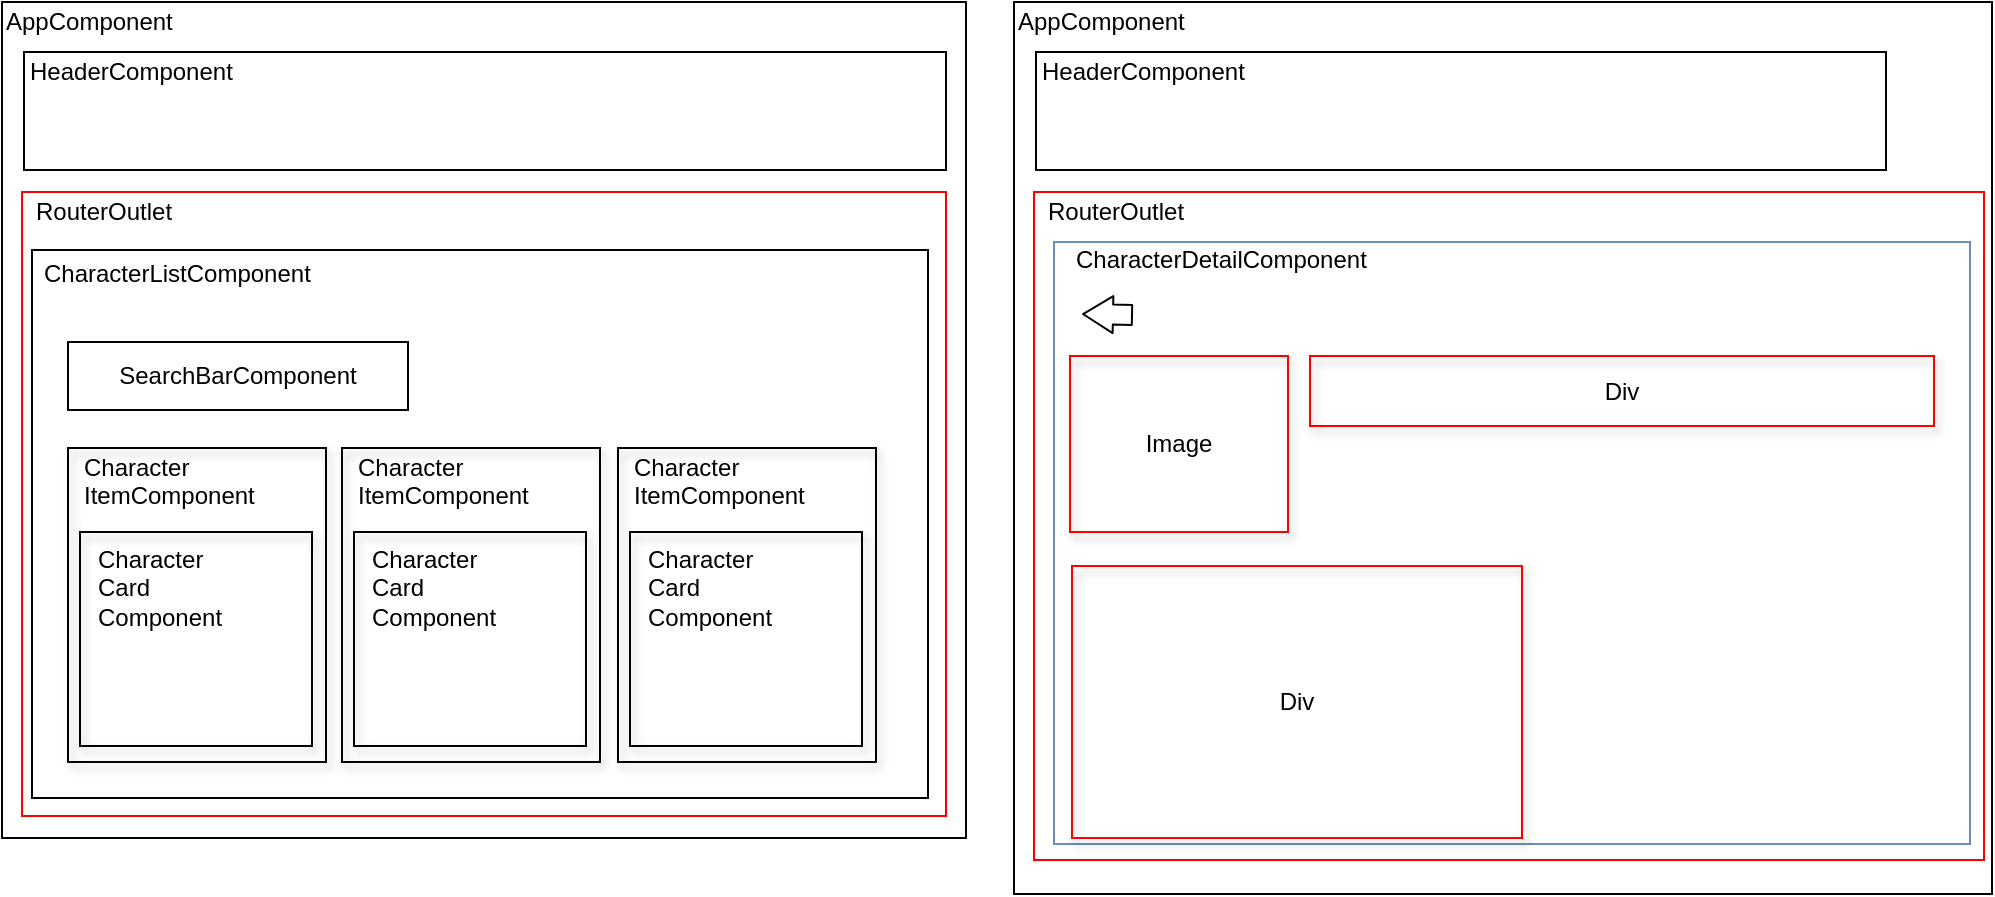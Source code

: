 <mxfile version="12.1.7" type="device" pages="1"><diagram id="VlyqF2_1Qcappz2tq1rm" name="Page-1"><mxGraphModel dx="1280" dy="1253" grid="0" gridSize="10" guides="1" tooltips="1" connect="1" arrows="1" fold="1" page="1" pageScale="1" pageWidth="1169" pageHeight="827" math="0" shadow="0"><root><mxCell id="0"/><mxCell id="1" parent="0"/><mxCell id="6hBh8JkdBpTCEi6uC13K-1" value="" style="rounded=0;whiteSpace=wrap;html=1;" vertex="1" parent="1"><mxGeometry x="12" y="19" width="482" height="418" as="geometry"/></mxCell><mxCell id="6hBh8JkdBpTCEi6uC13K-5" value="" style="rounded=0;whiteSpace=wrap;html=1;fillColor=none;strokeColor=#FF0000;" vertex="1" parent="1"><mxGeometry x="22" y="114" width="462" height="312" as="geometry"/></mxCell><mxCell id="6hBh8JkdBpTCEi6uC13K-55" value="" style="rounded=0;whiteSpace=wrap;html=1;" vertex="1" parent="1"><mxGeometry x="27" y="143" width="448" height="274" as="geometry"/></mxCell><mxCell id="6hBh8JkdBpTCEi6uC13K-2" value="AppComponent" style="text;html=1;resizable=0;points=[];autosize=1;align=left;verticalAlign=top;spacingTop=-4;" vertex="1" parent="1"><mxGeometry x="12" y="19" width="93" height="14" as="geometry"/></mxCell><mxCell id="6hBh8JkdBpTCEi6uC13K-3" value="" style="rounded=0;whiteSpace=wrap;html=1;" vertex="1" parent="1"><mxGeometry x="23" y="44" width="461" height="59" as="geometry"/></mxCell><mxCell id="6hBh8JkdBpTCEi6uC13K-4" value="HeaderComponent" style="text;html=1;resizable=0;points=[];autosize=1;align=left;verticalAlign=top;spacingTop=-4;" vertex="1" parent="1"><mxGeometry x="24" y="44" width="111" height="14" as="geometry"/></mxCell><mxCell id="6hBh8JkdBpTCEi6uC13K-6" value="RouterOutlet" style="text;html=1;resizable=0;points=[];autosize=1;align=left;verticalAlign=top;spacingTop=-4;" vertex="1" parent="1"><mxGeometry x="27" y="114" width="78" height="14" as="geometry"/></mxCell><mxCell id="6hBh8JkdBpTCEi6uC13K-8" value="CharacterListComponent" style="text;html=1;resizable=0;points=[];autosize=1;align=left;verticalAlign=top;spacingTop=-4;" vertex="1" parent="1"><mxGeometry x="31" y="145" width="143" height="14" as="geometry"/></mxCell><mxCell id="6hBh8JkdBpTCEi6uC13K-9" value="" style="rounded=0;whiteSpace=wrap;html=1;strokeColor=#000000;fillColor=none;shadow=1;" vertex="1" parent="1"><mxGeometry x="45" y="242" width="129" height="157" as="geometry"/></mxCell><mxCell id="6hBh8JkdBpTCEi6uC13K-14" value="SearchBarComponent" style="rounded=0;whiteSpace=wrap;html=1;strokeColor=#000000;fillColor=none;" vertex="1" parent="1"><mxGeometry x="45" y="189" width="170" height="34" as="geometry"/></mxCell><mxCell id="6hBh8JkdBpTCEi6uC13K-18" value="" style="rounded=0;whiteSpace=wrap;html=1;" vertex="1" parent="1"><mxGeometry x="518" y="19" width="489" height="446" as="geometry"/></mxCell><mxCell id="6hBh8JkdBpTCEi6uC13K-19" value="AppComponent" style="text;html=1;resizable=0;points=[];autosize=1;align=left;verticalAlign=top;spacingTop=-4;" vertex="1" parent="1"><mxGeometry x="518" y="19" width="93" height="14" as="geometry"/></mxCell><mxCell id="6hBh8JkdBpTCEi6uC13K-20" value="" style="rounded=0;whiteSpace=wrap;html=1;" vertex="1" parent="1"><mxGeometry x="529" y="44" width="425" height="59" as="geometry"/></mxCell><mxCell id="6hBh8JkdBpTCEi6uC13K-21" value="HeaderComponent" style="text;html=1;resizable=0;points=[];autosize=1;align=left;verticalAlign=top;spacingTop=-4;" vertex="1" parent="1"><mxGeometry x="530" y="44" width="111" height="14" as="geometry"/></mxCell><mxCell id="6hBh8JkdBpTCEi6uC13K-22" value="" style="rounded=0;whiteSpace=wrap;html=1;fillColor=none;strokeColor=#FF0000;" vertex="1" parent="1"><mxGeometry x="528" y="114" width="475" height="334" as="geometry"/></mxCell><mxCell id="6hBh8JkdBpTCEi6uC13K-23" value="RouterOutlet" style="text;html=1;resizable=0;points=[];autosize=1;align=left;verticalAlign=top;spacingTop=-4;" vertex="1" parent="1"><mxGeometry x="533" y="114" width="78" height="14" as="geometry"/></mxCell><mxCell id="6hBh8JkdBpTCEi6uC13K-24" value="" style="rounded=0;whiteSpace=wrap;html=1;fillColor=none;strokeColor=#6c8ebf;" vertex="1" parent="1"><mxGeometry x="538" y="139" width="458" height="301" as="geometry"/></mxCell><mxCell id="6hBh8JkdBpTCEi6uC13K-25" value="CharacterDetailComponent" style="text;html=1;resizable=0;points=[];autosize=1;align=left;verticalAlign=top;spacingTop=-4;" vertex="1" parent="1"><mxGeometry x="547" y="138" width="155" height="14" as="geometry"/></mxCell><mxCell id="6hBh8JkdBpTCEi6uC13K-26" value="Image" style="rounded=0;whiteSpace=wrap;html=1;strokeColor=#FF0000;fillColor=none;shadow=1;" vertex="1" parent="1"><mxGeometry x="546" y="196" width="109" height="88" as="geometry"/></mxCell><mxCell id="6hBh8JkdBpTCEi6uC13K-28" value="Div" style="rounded=0;whiteSpace=wrap;html=1;strokeColor=#FF0000;fillColor=none;shadow=1;" vertex="1" parent="1"><mxGeometry x="666" y="196" width="312" height="35" as="geometry"/></mxCell><mxCell id="6hBh8JkdBpTCEi6uC13K-32" value="Div" style="rounded=0;whiteSpace=wrap;html=1;strokeColor=#FF0000;fillColor=none;shadow=1;" vertex="1" parent="1"><mxGeometry x="547" y="301" width="225" height="136" as="geometry"/></mxCell><mxCell id="6hBh8JkdBpTCEi6uC13K-34" value="" style="shape=flexArrow;endArrow=classic;html=1;endWidth=7.442;endSize=4.665;" edge="1" parent="1"><mxGeometry width="50" height="50" relative="1" as="geometry"><mxPoint x="577.5" y="175.5" as="sourcePoint"/><mxPoint x="552" y="175" as="targetPoint"/></mxGeometry></mxCell><mxCell id="6hBh8JkdBpTCEi6uC13K-38" value="Character&lt;br&gt;ItemComponent" style="text;html=1;resizable=0;points=[];autosize=1;align=left;verticalAlign=top;spacingTop=-4;" vertex="1" parent="1"><mxGeometry x="51" y="242" width="95" height="28" as="geometry"/></mxCell><mxCell id="6hBh8JkdBpTCEi6uC13K-39" value="" style="rounded=0;whiteSpace=wrap;html=1;strokeColor=#000000;fillColor=none;shadow=1;" vertex="1" parent="1"><mxGeometry x="51" y="284" width="116" height="107" as="geometry"/></mxCell><mxCell id="6hBh8JkdBpTCEi6uC13K-40" value="Character&lt;br&gt;Card &lt;br&gt;Component" style="text;html=1;resizable=0;points=[];autosize=1;align=left;verticalAlign=top;spacingTop=-4;" vertex="1" parent="1"><mxGeometry x="57.5" y="287.5" width="72" height="42" as="geometry"/></mxCell><mxCell id="6hBh8JkdBpTCEi6uC13K-43" value="" style="rounded=0;whiteSpace=wrap;html=1;strokeColor=#000000;fillColor=none;shadow=1;" vertex="1" parent="1"><mxGeometry x="182" y="242" width="129" height="157" as="geometry"/></mxCell><mxCell id="6hBh8JkdBpTCEi6uC13K-44" value="Character&lt;br&gt;ItemComponent" style="text;html=1;resizable=0;points=[];autosize=1;align=left;verticalAlign=top;spacingTop=-4;" vertex="1" parent="1"><mxGeometry x="188" y="242" width="95" height="28" as="geometry"/></mxCell><mxCell id="6hBh8JkdBpTCEi6uC13K-45" value="" style="rounded=0;whiteSpace=wrap;html=1;strokeColor=#000000;fillColor=none;shadow=1;" vertex="1" parent="1"><mxGeometry x="188" y="284" width="116" height="107" as="geometry"/></mxCell><mxCell id="6hBh8JkdBpTCEi6uC13K-46" value="Character&lt;br&gt;Card &lt;br&gt;Component" style="text;html=1;resizable=0;points=[];autosize=1;align=left;verticalAlign=top;spacingTop=-4;" vertex="1" parent="1"><mxGeometry x="194.5" y="287.5" width="72" height="42" as="geometry"/></mxCell><mxCell id="6hBh8JkdBpTCEi6uC13K-47" value="" style="rounded=0;whiteSpace=wrap;html=1;strokeColor=#000000;fillColor=none;shadow=1;" vertex="1" parent="1"><mxGeometry x="320" y="242" width="129" height="157" as="geometry"/></mxCell><mxCell id="6hBh8JkdBpTCEi6uC13K-48" value="Character&lt;br&gt;ItemComponent" style="text;html=1;resizable=0;points=[];autosize=1;align=left;verticalAlign=top;spacingTop=-4;" vertex="1" parent="1"><mxGeometry x="326" y="242" width="95" height="28" as="geometry"/></mxCell><mxCell id="6hBh8JkdBpTCEi6uC13K-49" value="" style="rounded=0;whiteSpace=wrap;html=1;strokeColor=#000000;fillColor=none;shadow=1;" vertex="1" parent="1"><mxGeometry x="326" y="284" width="116" height="107" as="geometry"/></mxCell><mxCell id="6hBh8JkdBpTCEi6uC13K-50" value="Character&lt;br&gt;Card &lt;br&gt;Component" style="text;html=1;resizable=0;points=[];autosize=1;align=left;verticalAlign=top;spacingTop=-4;" vertex="1" parent="1"><mxGeometry x="332.5" y="287.5" width="72" height="42" as="geometry"/></mxCell></root></mxGraphModel></diagram></mxfile>